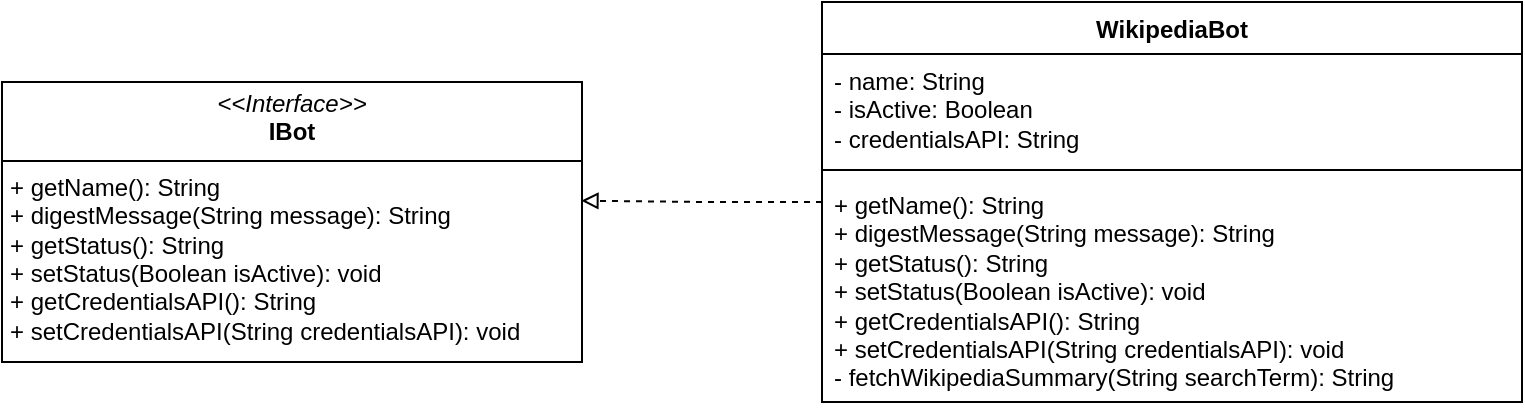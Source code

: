 <mxfile version="28.1.2">
  <diagram id="LKiVIgtU7nk1gsyLKb28" name="Page-1">
    <mxGraphModel dx="1226" dy="849" grid="1" gridSize="10" guides="1" tooltips="1" connect="1" arrows="1" fold="1" page="1" pageScale="1" pageWidth="827" pageHeight="1169" math="0" shadow="0">
      <root>
        <mxCell id="0" />
        <mxCell id="1" parent="0" />
        <mxCell id="OyNV8yJTJvIm3zFJu1Wz-21" style="edgeStyle=orthogonalEdgeStyle;rounded=0;orthogonalLoop=1;jettySize=auto;html=1;entryX=0.999;entryY=0.424;entryDx=0;entryDy=0;endArrow=block;endFill=0;dashed=1;entryPerimeter=0;" edge="1" parent="1" source="OyNV8yJTJvIm3zFJu1Wz-13" target="OyNV8yJTJvIm3zFJu1Wz-22">
          <mxGeometry relative="1" as="geometry">
            <mxPoint x="220" y="143" as="targetPoint" />
          </mxGeometry>
        </mxCell>
        <mxCell id="OyNV8yJTJvIm3zFJu1Wz-13" value="WikipediaBot" style="swimlane;fontStyle=1;align=center;verticalAlign=top;childLayout=stackLayout;horizontal=1;startSize=26;horizontalStack=0;resizeParent=1;resizeParentMax=0;resizeLast=0;collapsible=1;marginBottom=0;whiteSpace=wrap;html=1;" vertex="1" parent="1">
          <mxGeometry x="450" y="40" width="350" height="200" as="geometry" />
        </mxCell>
        <mxCell id="OyNV8yJTJvIm3zFJu1Wz-14" value="- name: String&lt;div&gt;- isActive: Boolean&lt;/div&gt;&lt;div&gt;- credentialsAPI: String&lt;/div&gt;&lt;div&gt;&lt;br&gt;&lt;/div&gt;" style="text;strokeColor=none;fillColor=none;align=left;verticalAlign=top;spacingLeft=4;spacingRight=4;overflow=hidden;rotatable=0;points=[[0,0.5],[1,0.5]];portConstraint=eastwest;whiteSpace=wrap;html=1;" vertex="1" parent="OyNV8yJTJvIm3zFJu1Wz-13">
          <mxGeometry y="26" width="350" height="54" as="geometry" />
        </mxCell>
        <mxCell id="OyNV8yJTJvIm3zFJu1Wz-15" value="" style="line;strokeWidth=1;fillColor=none;align=left;verticalAlign=middle;spacingTop=-1;spacingLeft=3;spacingRight=3;rotatable=0;labelPosition=right;points=[];portConstraint=eastwest;strokeColor=inherit;" vertex="1" parent="OyNV8yJTJvIm3zFJu1Wz-13">
          <mxGeometry y="80" width="350" height="8" as="geometry" />
        </mxCell>
        <mxCell id="OyNV8yJTJvIm3zFJu1Wz-16" value="+ getName(): String&lt;div&gt;+ digestMessage(String message): String&lt;/div&gt;&lt;div&gt;+ getStatus(): String&lt;/div&gt;&lt;div&gt;+ setStatus(Boolean isActive): void&lt;/div&gt;&lt;div&gt;+ getCredentialsAPI(): String&lt;/div&gt;&lt;div&gt;+ setCredentialsAPI(String credentialsAPI): void&lt;/div&gt;&lt;div&gt;- fetchWikipediaSummary(String searchTerm): String&lt;/div&gt;" style="text;strokeColor=none;fillColor=none;align=left;verticalAlign=top;spacingLeft=4;spacingRight=4;overflow=hidden;rotatable=0;points=[[0,0.5],[1,0.5]];portConstraint=eastwest;whiteSpace=wrap;html=1;" vertex="1" parent="OyNV8yJTJvIm3zFJu1Wz-13">
          <mxGeometry y="88" width="350" height="112" as="geometry" />
        </mxCell>
        <mxCell id="OyNV8yJTJvIm3zFJu1Wz-22" value="&lt;p style=&quot;margin:0px;margin-top:4px;text-align:center;&quot;&gt;&lt;i&gt;&amp;lt;&amp;lt;Interface&amp;gt;&amp;gt;&lt;/i&gt;&lt;br&gt;&lt;b&gt;IBot&lt;/b&gt;&lt;/p&gt;&lt;hr size=&quot;1&quot; style=&quot;border-style:solid;&quot;&gt;&lt;p style=&quot;margin:0px;margin-left:4px;&quot;&gt;&lt;/p&gt;&lt;p style=&quot;margin:0px;margin-left:4px;&quot;&gt;+ getName(): String&lt;br&gt;+ digestMessage(String message): String&lt;/p&gt;&lt;p style=&quot;margin:0px;margin-left:4px;&quot;&gt;+ getStatus(): String&lt;/p&gt;&lt;p style=&quot;margin:0px;margin-left:4px;&quot;&gt;+ setStatus(Boolean isActive): void&lt;/p&gt;&lt;p style=&quot;margin:0px;margin-left:4px;&quot;&gt;+ getCredentialsAPI(): String&lt;/p&gt;&lt;p style=&quot;margin:0px;margin-left:4px;&quot;&gt;+ setCredentialsAPI(String credentialsAPI): void&lt;/p&gt;&lt;p style=&quot;margin:0px;margin-left:4px;&quot;&gt;&lt;br&gt;&lt;/p&gt;" style="verticalAlign=top;align=left;overflow=fill;html=1;whiteSpace=wrap;" vertex="1" parent="1">
          <mxGeometry x="40" y="80" width="290" height="140" as="geometry" />
        </mxCell>
      </root>
    </mxGraphModel>
  </diagram>
</mxfile>
